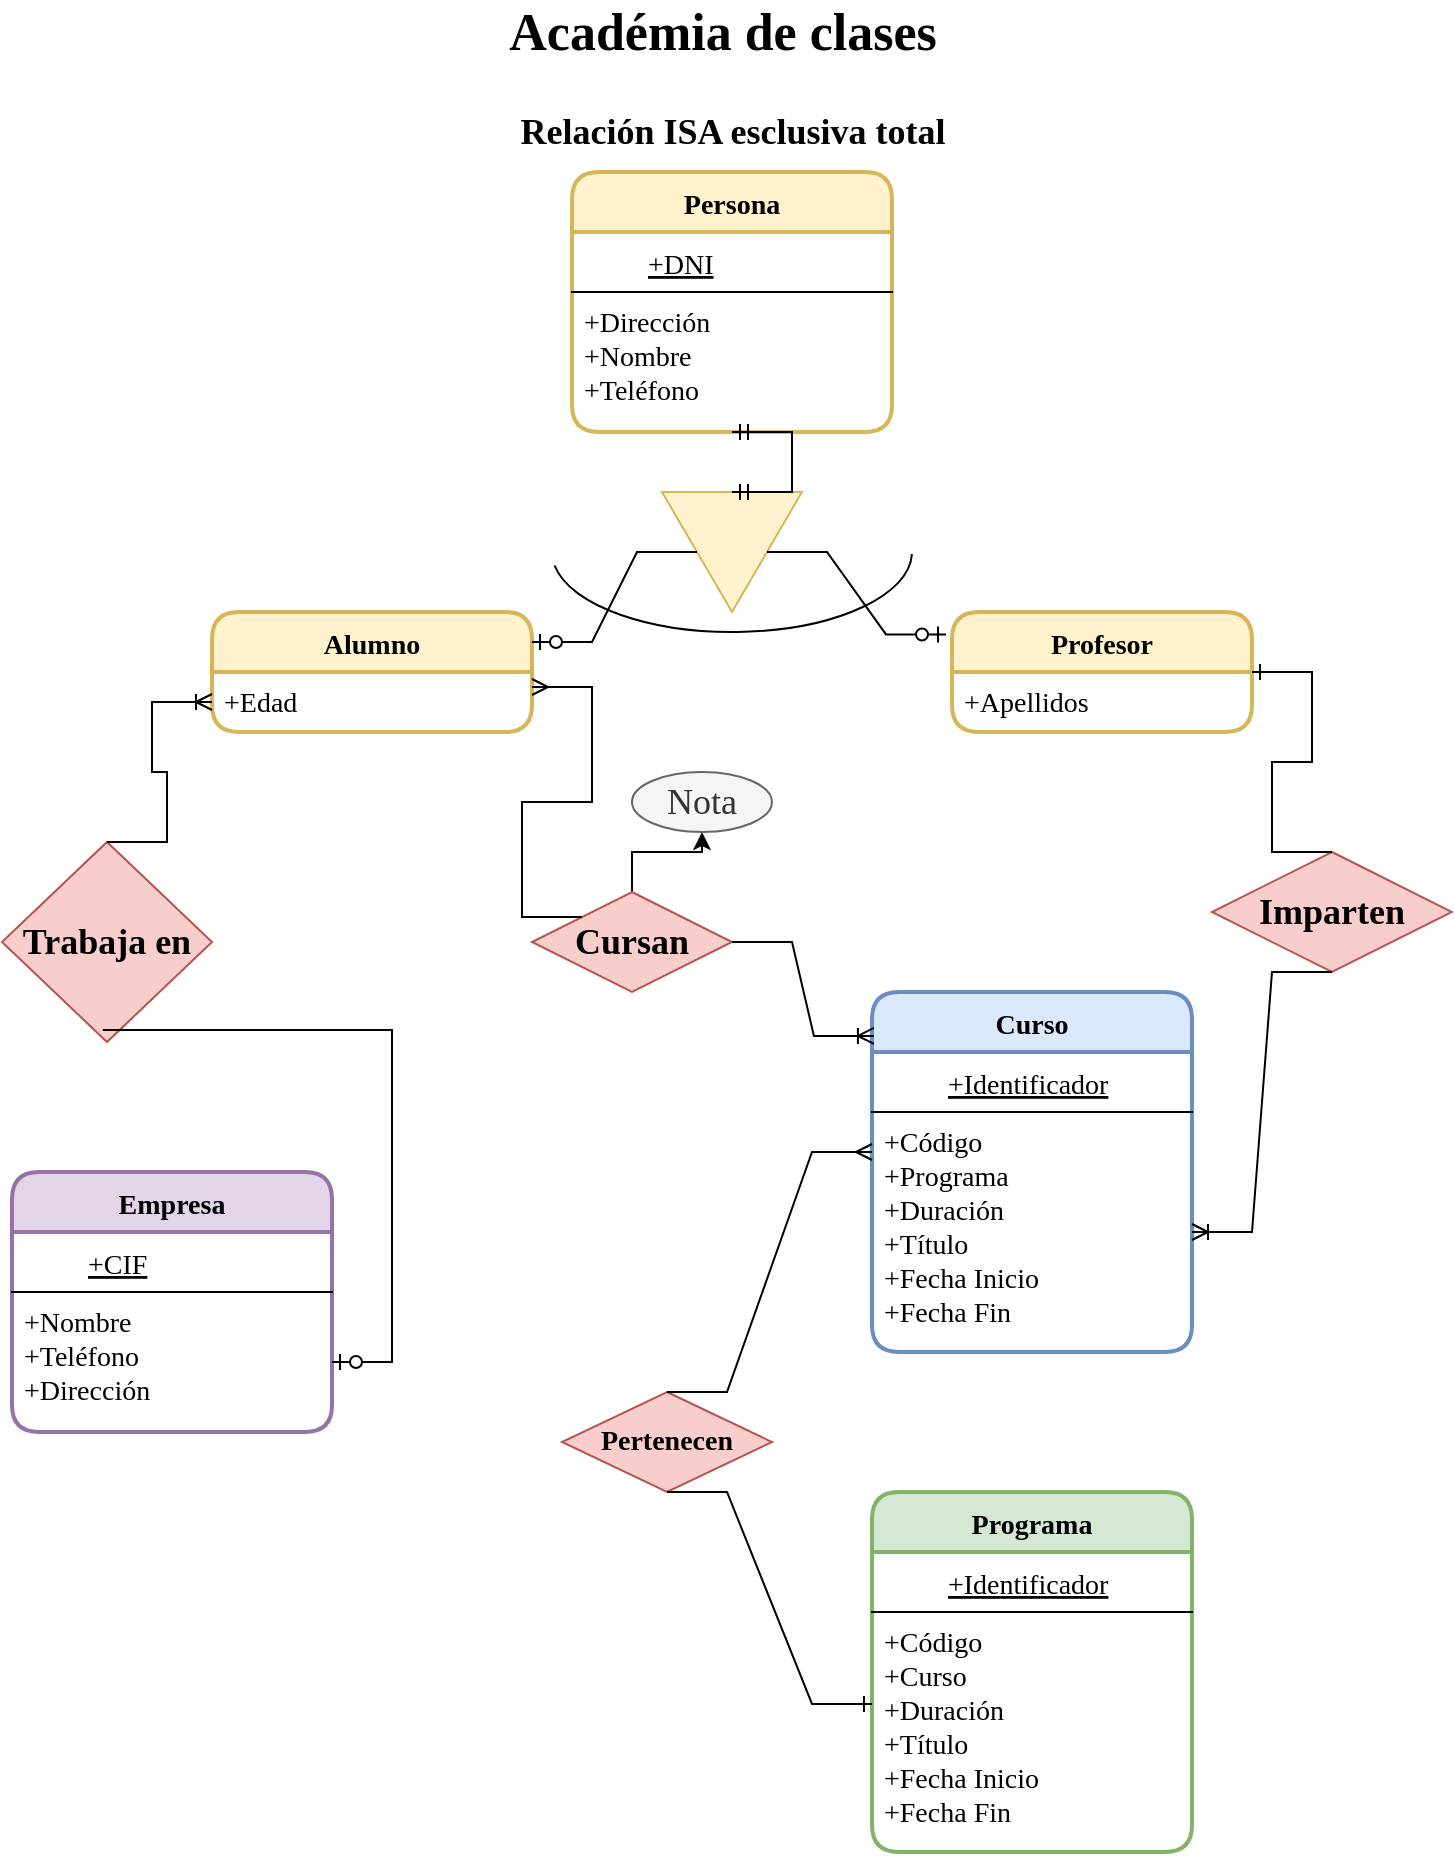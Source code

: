 <mxfile version="16.5.1" type="device"><diagram id="hk_Z6GWae7lvg4wJoycq" name="Página-1"><mxGraphModel dx="1102" dy="857" grid="1" gridSize="10" guides="1" tooltips="1" connect="1" arrows="1" fold="1" page="1" pageScale="1" pageWidth="827" pageHeight="1169" background="#FFFFFF" math="0" shadow="0"><root><mxCell id="0"/><mxCell id="1" parent="0"/><mxCell id="LjKNVnpZP6Jb5f7Sh4Gr-1" value="Empresa" style="swimlane;childLayout=stackLayout;horizontal=1;startSize=30;horizontalStack=0;rounded=1;fontSize=14;fontStyle=1;strokeWidth=2;resizeParent=0;resizeLast=1;shadow=0;dashed=0;align=center;fontFamily=Calibri;fontSource=https%3A%2F%2Ffonts.googleapis.com%2Fcss%3Ffamily%3DCalibri;fillColor=#e1d5e7;strokeColor=#9673a6;" vertex="1" parent="1"><mxGeometry x="30" y="620" width="160" height="130" as="geometry"/></mxCell><mxCell id="LjKNVnpZP6Jb5f7Sh4Gr-26" value="" style="shape=table;startSize=0;container=1;collapsible=1;childLayout=tableLayout;fixedRows=1;rowLines=0;fontStyle=0;align=center;resizeLast=1;strokeColor=none;fillColor=none;collapsible=0;fontFamily=Calibri;fontSource=https%3A%2F%2Ffonts.googleapis.com%2Fcss%3Ffamily%3DCalibri;fontSize=14;html=0;" vertex="1" parent="LjKNVnpZP6Jb5f7Sh4Gr-1"><mxGeometry y="30" width="160" height="30" as="geometry"/></mxCell><mxCell id="LjKNVnpZP6Jb5f7Sh4Gr-27" value="" style="shape=tableRow;horizontal=0;startSize=0;swimlaneHead=0;swimlaneBody=0;fillColor=none;collapsible=0;dropTarget=0;points=[[0,0.5],[1,0.5]];portConstraint=eastwest;top=0;left=0;right=0;bottom=1;fontFamily=Calibri;fontSource=https%3A%2F%2Ffonts.googleapis.com%2Fcss%3Ffamily%3DCalibri;fontSize=14;html=0;" vertex="1" parent="LjKNVnpZP6Jb5f7Sh4Gr-26"><mxGeometry width="160" height="30" as="geometry"/></mxCell><mxCell id="LjKNVnpZP6Jb5f7Sh4Gr-28" value="" style="shape=partialRectangle;connectable=0;fillColor=none;top=0;left=0;bottom=0;right=0;fontStyle=1;overflow=hidden;fontFamily=Calibri;fontSource=https%3A%2F%2Ffonts.googleapis.com%2Fcss%3Ffamily%3DCalibri;fontSize=14;html=0;" vertex="1" parent="LjKNVnpZP6Jb5f7Sh4Gr-27"><mxGeometry width="30" height="30" as="geometry"><mxRectangle width="30" height="30" as="alternateBounds"/></mxGeometry></mxCell><mxCell id="LjKNVnpZP6Jb5f7Sh4Gr-29" value="+CIF" style="shape=partialRectangle;connectable=0;fillColor=none;top=0;left=0;bottom=0;right=0;align=left;spacingLeft=6;fontStyle=4;overflow=hidden;fontFamily=Calibri;fontSource=https%3A%2F%2Ffonts.googleapis.com%2Fcss%3Ffamily%3DCalibri;fontSize=14;html=0;" vertex="1" parent="LjKNVnpZP6Jb5f7Sh4Gr-27"><mxGeometry x="30" width="130" height="30" as="geometry"><mxRectangle width="130" height="30" as="alternateBounds"/></mxGeometry></mxCell><mxCell id="LjKNVnpZP6Jb5f7Sh4Gr-2" value="+Nombre&#10;+Teléfono&#10;+Dirección&#10;" style="align=left;strokeColor=none;fillColor=none;spacingLeft=4;fontSize=14;verticalAlign=top;resizable=0;rotatable=0;part=1;fontFamily=Calibri;fontSource=https%3A%2F%2Ffonts.googleapis.com%2Fcss%3Ffamily%3DCalibri;" vertex="1" parent="LjKNVnpZP6Jb5f7Sh4Gr-1"><mxGeometry y="60" width="160" height="70" as="geometry"/></mxCell><mxCell id="LjKNVnpZP6Jb5f7Sh4Gr-5" value="Alumno" style="swimlane;childLayout=stackLayout;horizontal=1;startSize=30;horizontalStack=0;rounded=1;fontSize=14;fontStyle=1;strokeWidth=2;resizeParent=0;resizeLast=1;shadow=0;dashed=0;align=center;fontFamily=Calibri;fontSource=https%3A%2F%2Ffonts.googleapis.com%2Fcss%3Ffamily%3DCalibri;fillColor=#fff2cc;strokeColor=#d6b656;" vertex="1" parent="1"><mxGeometry x="130" y="340" width="160" height="60" as="geometry"/></mxCell><mxCell id="LjKNVnpZP6Jb5f7Sh4Gr-6" value="+Edad&#10;" style="align=left;strokeColor=none;fillColor=none;spacingLeft=4;fontSize=14;verticalAlign=top;resizable=0;rotatable=0;part=1;fontFamily=Calibri;fontSource=https%3A%2F%2Ffonts.googleapis.com%2Fcss%3Ffamily%3DCalibri;" vertex="1" parent="LjKNVnpZP6Jb5f7Sh4Gr-5"><mxGeometry y="30" width="160" height="30" as="geometry"/></mxCell><mxCell id="LjKNVnpZP6Jb5f7Sh4Gr-9" value="Curso" style="swimlane;childLayout=stackLayout;horizontal=1;startSize=30;horizontalStack=0;rounded=1;fontSize=14;fontStyle=1;strokeWidth=2;resizeParent=0;resizeLast=1;shadow=0;dashed=0;align=center;fontFamily=Calibri;fontSource=https%3A%2F%2Ffonts.googleapis.com%2Fcss%3Ffamily%3DCalibri;fillColor=#dae8fc;strokeColor=#6c8ebf;" vertex="1" parent="1"><mxGeometry x="460" y="530" width="160" height="180" as="geometry"/></mxCell><mxCell id="LjKNVnpZP6Jb5f7Sh4Gr-14" value="" style="shape=table;startSize=0;container=1;collapsible=1;childLayout=tableLayout;fixedRows=1;rowLines=0;fontStyle=0;align=center;resizeLast=1;strokeColor=none;fillColor=none;collapsible=0;fontFamily=Calibri;fontSource=https%3A%2F%2Ffonts.googleapis.com%2Fcss%3Ffamily%3DCalibri;fontSize=14;html=0;" vertex="1" parent="LjKNVnpZP6Jb5f7Sh4Gr-9"><mxGeometry y="30" width="160" height="30" as="geometry"/></mxCell><mxCell id="LjKNVnpZP6Jb5f7Sh4Gr-15" value="" style="shape=tableRow;horizontal=0;startSize=0;swimlaneHead=0;swimlaneBody=0;fillColor=none;collapsible=0;dropTarget=0;points=[[0,0.5],[1,0.5]];portConstraint=eastwest;top=0;left=0;right=0;bottom=1;fontFamily=Calibri;fontSource=https%3A%2F%2Ffonts.googleapis.com%2Fcss%3Ffamily%3DCalibri;fontSize=14;html=0;" vertex="1" parent="LjKNVnpZP6Jb5f7Sh4Gr-14"><mxGeometry width="160" height="30" as="geometry"/></mxCell><mxCell id="LjKNVnpZP6Jb5f7Sh4Gr-16" value="" style="shape=partialRectangle;connectable=0;fillColor=none;top=0;left=0;bottom=0;right=0;fontStyle=1;overflow=hidden;fontFamily=Calibri;fontSource=https%3A%2F%2Ffonts.googleapis.com%2Fcss%3Ffamily%3DCalibri;fontSize=14;html=0;" vertex="1" parent="LjKNVnpZP6Jb5f7Sh4Gr-15"><mxGeometry width="30" height="30" as="geometry"><mxRectangle width="30" height="30" as="alternateBounds"/></mxGeometry></mxCell><mxCell id="LjKNVnpZP6Jb5f7Sh4Gr-17" value="+Identificador" style="shape=partialRectangle;connectable=0;fillColor=none;top=0;left=0;bottom=0;right=0;align=left;spacingLeft=6;fontStyle=4;overflow=hidden;fontFamily=Calibri;fontSource=https%3A%2F%2Ffonts.googleapis.com%2Fcss%3Ffamily%3DCalibri;fontSize=14;html=0;" vertex="1" parent="LjKNVnpZP6Jb5f7Sh4Gr-15"><mxGeometry x="30" width="130" height="30" as="geometry"><mxRectangle width="130" height="30" as="alternateBounds"/></mxGeometry></mxCell><mxCell id="LjKNVnpZP6Jb5f7Sh4Gr-10" value="+Código&#10;+Programa&#10;+Duración&#10;+Título&#10;+Fecha Inicio&#10;+Fecha Fin&#10;" style="align=left;strokeColor=none;fillColor=none;spacingLeft=4;fontSize=14;verticalAlign=top;resizable=0;rotatable=0;part=1;fontFamily=Calibri;fontSource=https%3A%2F%2Ffonts.googleapis.com%2Fcss%3Ffamily%3DCalibri;" vertex="1" parent="LjKNVnpZP6Jb5f7Sh4Gr-9"><mxGeometry y="60" width="160" height="120" as="geometry"/></mxCell><mxCell id="LjKNVnpZP6Jb5f7Sh4Gr-11" value="Profesor" style="swimlane;childLayout=stackLayout;horizontal=1;startSize=30;horizontalStack=0;rounded=1;fontSize=14;fontStyle=1;strokeWidth=2;resizeParent=0;resizeLast=1;shadow=0;dashed=0;align=center;fontFamily=Calibri;fontSource=https%3A%2F%2Ffonts.googleapis.com%2Fcss%3Ffamily%3DCalibri;fillColor=#fff2cc;strokeColor=#d6b656;" vertex="1" parent="1"><mxGeometry x="500" y="340" width="150" height="60" as="geometry"/></mxCell><mxCell id="LjKNVnpZP6Jb5f7Sh4Gr-12" value="+Apellidos" style="align=left;strokeColor=none;fillColor=none;spacingLeft=4;fontSize=14;verticalAlign=top;resizable=0;rotatable=0;part=1;fontFamily=Calibri;fontSource=https%3A%2F%2Ffonts.googleapis.com%2Fcss%3Ffamily%3DCalibri;" vertex="1" parent="LjKNVnpZP6Jb5f7Sh4Gr-11"><mxGeometry y="30" width="150" height="30" as="geometry"/></mxCell><mxCell id="LjKNVnpZP6Jb5f7Sh4Gr-30" value="Persona" style="swimlane;childLayout=stackLayout;horizontal=1;startSize=30;horizontalStack=0;rounded=1;fontSize=14;fontStyle=1;strokeWidth=2;resizeParent=0;resizeLast=1;shadow=0;dashed=0;align=center;fontFamily=Calibri;fontSource=https%3A%2F%2Ffonts.googleapis.com%2Fcss%3Ffamily%3DCalibri;html=0;fillColor=#fff2cc;strokeColor=#d6b656;" vertex="1" parent="1"><mxGeometry x="310" y="120" width="160" height="130" as="geometry"/></mxCell><mxCell id="LjKNVnpZP6Jb5f7Sh4Gr-32" value="" style="shape=table;startSize=0;container=1;collapsible=1;childLayout=tableLayout;fixedRows=1;rowLines=0;fontStyle=0;align=center;resizeLast=1;strokeColor=none;fillColor=none;collapsible=0;fontFamily=Calibri;fontSource=https%3A%2F%2Ffonts.googleapis.com%2Fcss%3Ffamily%3DCalibri;fontSize=14;html=0;" vertex="1" parent="LjKNVnpZP6Jb5f7Sh4Gr-30"><mxGeometry y="30" width="160" height="30" as="geometry"/></mxCell><mxCell id="LjKNVnpZP6Jb5f7Sh4Gr-33" value="" style="shape=tableRow;horizontal=0;startSize=0;swimlaneHead=0;swimlaneBody=0;fillColor=none;collapsible=0;dropTarget=0;points=[[0,0.5],[1,0.5]];portConstraint=eastwest;top=0;left=0;right=0;bottom=1;fontFamily=Calibri;fontSource=https%3A%2F%2Ffonts.googleapis.com%2Fcss%3Ffamily%3DCalibri;fontSize=14;html=0;" vertex="1" parent="LjKNVnpZP6Jb5f7Sh4Gr-32"><mxGeometry width="160" height="30" as="geometry"/></mxCell><mxCell id="LjKNVnpZP6Jb5f7Sh4Gr-34" value="" style="shape=partialRectangle;connectable=0;fillColor=none;top=0;left=0;bottom=0;right=0;fontStyle=1;overflow=hidden;fontFamily=Calibri;fontSource=https%3A%2F%2Ffonts.googleapis.com%2Fcss%3Ffamily%3DCalibri;fontSize=14;html=0;" vertex="1" parent="LjKNVnpZP6Jb5f7Sh4Gr-33"><mxGeometry width="30" height="30" as="geometry"><mxRectangle width="30" height="30" as="alternateBounds"/></mxGeometry></mxCell><mxCell id="LjKNVnpZP6Jb5f7Sh4Gr-35" value="+DNI" style="shape=partialRectangle;connectable=0;fillColor=none;top=0;left=0;bottom=0;right=0;align=left;spacingLeft=6;fontStyle=4;overflow=hidden;fontFamily=Calibri;fontSource=https%3A%2F%2Ffonts.googleapis.com%2Fcss%3Ffamily%3DCalibri;fontSize=14;html=0;" vertex="1" parent="LjKNVnpZP6Jb5f7Sh4Gr-33"><mxGeometry x="30" width="130" height="30" as="geometry"><mxRectangle width="130" height="30" as="alternateBounds"/></mxGeometry></mxCell><mxCell id="LjKNVnpZP6Jb5f7Sh4Gr-31" value="+Dirección&#10;+Nombre&#10;+Teléfono&#10;" style="align=left;strokeColor=none;fillColor=none;spacingLeft=4;fontSize=14;verticalAlign=top;resizable=0;rotatable=0;part=1;fontFamily=Calibri;fontSource=https%3A%2F%2Ffonts.googleapis.com%2Fcss%3Ffamily%3DCalibri;html=0;" vertex="1" parent="LjKNVnpZP6Jb5f7Sh4Gr-30"><mxGeometry y="60" width="160" height="70" as="geometry"/></mxCell><mxCell id="LjKNVnpZP6Jb5f7Sh4Gr-41" value="" style="verticalLabelPosition=bottom;verticalAlign=top;html=1;shape=mxgraph.basic.acute_triangle;dx=0.5;fontFamily=Calibri;fontSource=https%3A%2F%2Ffonts.googleapis.com%2Fcss%3Ffamily%3DCalibri;fontSize=14;fillColor=#fff2cc;direction=west;strokeColor=#d6b656;" vertex="1" parent="1"><mxGeometry x="355" y="280" width="70" height="60" as="geometry"/></mxCell><mxCell id="LjKNVnpZP6Jb5f7Sh4Gr-42" value="" style="edgeStyle=entityRelationEdgeStyle;fontSize=12;html=1;endArrow=ERzeroToOne;endFill=1;rounded=0;fontFamily=Calibri;fontSource=https%3A%2F%2Ffonts.googleapis.com%2Fcss%3Ffamily%3DCalibri;entryX=-0.02;entryY=0.187;entryDx=0;entryDy=0;entryPerimeter=0;exitX=0;exitY=0;exitDx=17.5;exitDy=30;exitPerimeter=0;" edge="1" parent="1" source="LjKNVnpZP6Jb5f7Sh4Gr-41" target="LjKNVnpZP6Jb5f7Sh4Gr-11"><mxGeometry width="100" height="100" relative="1" as="geometry"><mxPoint x="360" y="500" as="sourcePoint"/><mxPoint x="460" y="400" as="targetPoint"/></mxGeometry></mxCell><mxCell id="LjKNVnpZP6Jb5f7Sh4Gr-46" value="" style="edgeStyle=entityRelationEdgeStyle;fontSize=12;html=1;endArrow=ERzeroToOne;endFill=1;rounded=0;fontFamily=Calibri;fontSource=https%3A%2F%2Ffonts.googleapis.com%2Fcss%3Ffamily%3DCalibri;entryX=1;entryY=0.25;entryDx=0;entryDy=0;exitX=0;exitY=0;exitDx=52.5;exitDy=30;exitPerimeter=0;" edge="1" parent="1" source="LjKNVnpZP6Jb5f7Sh4Gr-41" target="LjKNVnpZP6Jb5f7Sh4Gr-5"><mxGeometry width="100" height="100" relative="1" as="geometry"><mxPoint x="300" y="550" as="sourcePoint"/><mxPoint x="303.04" y="377.83" as="targetPoint"/></mxGeometry></mxCell><mxCell id="LjKNVnpZP6Jb5f7Sh4Gr-52" value="" style="edgeStyle=entityRelationEdgeStyle;fontSize=12;html=1;endArrow=ERmandOne;startArrow=ERmandOne;rounded=0;fontFamily=Calibri;fontSource=https%3A%2F%2Ffonts.googleapis.com%2Fcss%3Ffamily%3DCalibri;entryX=0.5;entryY=1;entryDx=0;entryDy=0;exitX=0.5;exitY=1;exitDx=0;exitDy=0;exitPerimeter=0;" edge="1" parent="1" source="LjKNVnpZP6Jb5f7Sh4Gr-41" target="LjKNVnpZP6Jb5f7Sh4Gr-31"><mxGeometry width="100" height="100" relative="1" as="geometry"><mxPoint x="360" y="500" as="sourcePoint"/><mxPoint x="460" y="400" as="targetPoint"/></mxGeometry></mxCell><mxCell id="LjKNVnpZP6Jb5f7Sh4Gr-53" value="" style="verticalLabelPosition=bottom;verticalAlign=top;html=1;shape=mxgraph.basic.arc;startAngle=0.504;endAngle=0.973;fontFamily=Calibri;fontSource=https%3A%2F%2Ffonts.googleapis.com%2Fcss%3Ffamily%3DCalibri;fontSize=14;fillColor=none;direction=north;" vertex="1" parent="1"><mxGeometry x="300" y="270" width="180" height="80" as="geometry"/></mxCell><mxCell id="LjKNVnpZP6Jb5f7Sh4Gr-54" value="&lt;font style=&quot;font-size: 18px&quot;&gt;&lt;b&gt;Relación ISA esclusiva total&lt;/b&gt;&lt;/font&gt;" style="text;html=1;align=center;verticalAlign=middle;resizable=0;points=[];autosize=1;strokeColor=none;fillColor=none;fontSize=14;fontFamily=Calibri;" vertex="1" parent="1"><mxGeometry x="285" y="90" width="210" height="20" as="geometry"/></mxCell><mxCell id="LjKNVnpZP6Jb5f7Sh4Gr-69" value="" style="edgeStyle=orthogonalEdgeStyle;rounded=0;orthogonalLoop=1;jettySize=auto;html=1;fontFamily=Calibri;fontSource=https%3A%2F%2Ffonts.googleapis.com%2Fcss%3Ffamily%3DCalibri;fontSize=18;" edge="1" parent="1" source="LjKNVnpZP6Jb5f7Sh4Gr-56" target="LjKNVnpZP6Jb5f7Sh4Gr-68"><mxGeometry relative="1" as="geometry"/></mxCell><mxCell id="LjKNVnpZP6Jb5f7Sh4Gr-56" value="&lt;b&gt;Cursan&lt;/b&gt;" style="shape=rhombus;perimeter=rhombusPerimeter;whiteSpace=wrap;html=1;align=center;fontFamily=Calibri;fontSource=https%3A%2F%2Ffonts.googleapis.com%2Fcss%3Ffamily%3DCalibri;fontSize=18;fillColor=#f8cecc;strokeColor=#b85450;" vertex="1" parent="1"><mxGeometry x="290" y="480" width="100" height="50" as="geometry"/></mxCell><mxCell id="LjKNVnpZP6Jb5f7Sh4Gr-57" value="" style="edgeStyle=entityRelationEdgeStyle;fontSize=12;html=1;endArrow=ERoneToMany;rounded=0;fontFamily=Calibri;fontSource=https%3A%2F%2Ffonts.googleapis.com%2Fcss%3Ffamily%3DCalibri;entryX=0.006;entryY=0.122;entryDx=0;entryDy=0;entryPerimeter=0;exitX=1;exitY=0.5;exitDx=0;exitDy=0;" edge="1" parent="1" source="LjKNVnpZP6Jb5f7Sh4Gr-56" target="LjKNVnpZP6Jb5f7Sh4Gr-9"><mxGeometry width="100" height="100" relative="1" as="geometry"><mxPoint x="360" y="500" as="sourcePoint"/><mxPoint x="460" y="400" as="targetPoint"/></mxGeometry></mxCell><mxCell id="LjKNVnpZP6Jb5f7Sh4Gr-65" value="" style="edgeStyle=entityRelationEdgeStyle;fontSize=12;html=1;endArrow=ERmany;rounded=0;fontFamily=Calibri;fontSource=https%3A%2F%2Ffonts.googleapis.com%2Fcss%3Ffamily%3DCalibri;exitX=0;exitY=0;exitDx=0;exitDy=0;entryX=1;entryY=0.25;entryDx=0;entryDy=0;" edge="1" parent="1" source="LjKNVnpZP6Jb5f7Sh4Gr-56" target="LjKNVnpZP6Jb5f7Sh4Gr-6"><mxGeometry width="100" height="100" relative="1" as="geometry"><mxPoint x="360" y="500" as="sourcePoint"/><mxPoint x="460" y="400" as="targetPoint"/></mxGeometry></mxCell><mxCell id="LjKNVnpZP6Jb5f7Sh4Gr-68" value="Nota" style="ellipse;whiteSpace=wrap;html=1;fontSize=18;fontFamily=Calibri;fillColor=#f5f5f5;fontSource=https%3A%2F%2Ffonts.googleapis.com%2Fcss%3Ffamily%3DCalibri;fontColor=#333333;strokeColor=#666666;" vertex="1" parent="1"><mxGeometry x="340" y="420" width="70" height="30" as="geometry"/></mxCell><mxCell id="LjKNVnpZP6Jb5f7Sh4Gr-75" value="&lt;b&gt;Trabaja en&lt;/b&gt;" style="shape=rhombus;perimeter=rhombusPerimeter;whiteSpace=wrap;html=1;align=center;fontFamily=Calibri;fontSource=https%3A%2F%2Ffonts.googleapis.com%2Fcss%3Ffamily%3DCalibri;fontSize=18;fillColor=#f8cecc;direction=south;strokeColor=#b85450;" vertex="1" parent="1"><mxGeometry x="25" y="455" width="105" height="100" as="geometry"/></mxCell><mxCell id="LjKNVnpZP6Jb5f7Sh4Gr-76" value="" style="edgeStyle=entityRelationEdgeStyle;fontSize=12;html=1;endArrow=ERzeroToOne;endFill=1;rounded=0;fontFamily=Calibri;fontSource=https%3A%2F%2Ffonts.googleapis.com%2Fcss%3Ffamily%3DCalibri;exitX=0.94;exitY=0.52;exitDx=0;exitDy=0;exitPerimeter=0;" edge="1" parent="1" source="LjKNVnpZP6Jb5f7Sh4Gr-75" target="LjKNVnpZP6Jb5f7Sh4Gr-2"><mxGeometry width="100" height="100" relative="1" as="geometry"><mxPoint x="30" y="500" as="sourcePoint"/><mxPoint x="50" y="600" as="targetPoint"/></mxGeometry></mxCell><mxCell id="LjKNVnpZP6Jb5f7Sh4Gr-78" value="" style="edgeStyle=entityRelationEdgeStyle;fontSize=12;html=1;endArrow=ERoneToMany;rounded=0;fontFamily=Calibri;fontSource=https%3A%2F%2Ffonts.googleapis.com%2Fcss%3Ffamily%3DCalibri;entryX=0;entryY=0.5;entryDx=0;entryDy=0;exitX=0;exitY=0.5;exitDx=0;exitDy=0;" edge="1" parent="1" source="LjKNVnpZP6Jb5f7Sh4Gr-75"><mxGeometry width="100" height="100" relative="1" as="geometry"><mxPoint x="360" y="500" as="sourcePoint"/><mxPoint x="130" y="385" as="targetPoint"/></mxGeometry></mxCell><mxCell id="LjKNVnpZP6Jb5f7Sh4Gr-79" value="&lt;b&gt;Imparten&lt;/b&gt;" style="shape=rhombus;perimeter=rhombusPerimeter;whiteSpace=wrap;html=1;align=center;fontFamily=Calibri;fontSource=https%3A%2F%2Ffonts.googleapis.com%2Fcss%3Ffamily%3DCalibri;fontSize=18;fillColor=#f8cecc;strokeColor=#b85450;" vertex="1" parent="1"><mxGeometry x="630" y="460" width="120" height="60" as="geometry"/></mxCell><mxCell id="LjKNVnpZP6Jb5f7Sh4Gr-80" value="" style="edgeStyle=entityRelationEdgeStyle;fontSize=12;html=1;endArrow=ERone;endFill=1;rounded=0;fontFamily=Calibri;fontSource=https%3A%2F%2Ffonts.googleapis.com%2Fcss%3Ffamily%3DCalibri;exitX=0.5;exitY=0;exitDx=0;exitDy=0;entryX=1;entryY=0;entryDx=0;entryDy=0;" edge="1" parent="1" source="LjKNVnpZP6Jb5f7Sh4Gr-79" target="LjKNVnpZP6Jb5f7Sh4Gr-12"><mxGeometry width="100" height="100" relative="1" as="geometry"><mxPoint x="630" y="800" as="sourcePoint"/><mxPoint x="550" y="470" as="targetPoint"/></mxGeometry></mxCell><mxCell id="LjKNVnpZP6Jb5f7Sh4Gr-81" value="" style="edgeStyle=entityRelationEdgeStyle;fontSize=12;html=1;endArrow=ERoneToMany;rounded=0;fontFamily=Calibri;fontSource=https%3A%2F%2Ffonts.googleapis.com%2Fcss%3Ffamily%3DCalibri;exitX=0.5;exitY=1;exitDx=0;exitDy=0;entryX=1;entryY=0.5;entryDx=0;entryDy=0;" edge="1" parent="1" source="LjKNVnpZP6Jb5f7Sh4Gr-79" target="LjKNVnpZP6Jb5f7Sh4Gr-10"><mxGeometry width="100" height="100" relative="1" as="geometry"><mxPoint x="660" y="690" as="sourcePoint"/><mxPoint x="760" y="590" as="targetPoint"/></mxGeometry></mxCell><mxCell id="LjKNVnpZP6Jb5f7Sh4Gr-82" value="Programa" style="swimlane;childLayout=stackLayout;horizontal=1;startSize=30;horizontalStack=0;rounded=1;fontSize=14;fontStyle=1;strokeWidth=2;resizeParent=0;resizeLast=1;shadow=0;dashed=0;align=center;fontFamily=Calibri;fontSource=https%3A%2F%2Ffonts.googleapis.com%2Fcss%3Ffamily%3DCalibri;fillColor=#d5e8d4;html=0;strokeColor=#82b366;" vertex="1" parent="1"><mxGeometry x="460" y="780" width="160" height="180" as="geometry"/></mxCell><mxCell id="LjKNVnpZP6Jb5f7Sh4Gr-84" value="" style="shape=table;startSize=0;container=1;collapsible=1;childLayout=tableLayout;fixedRows=1;rowLines=0;fontStyle=0;align=center;resizeLast=1;strokeColor=none;fillColor=none;collapsible=0;fontFamily=Calibri;fontSource=https%3A%2F%2Ffonts.googleapis.com%2Fcss%3Ffamily%3DCalibri;fontSize=14;html=0;" vertex="1" parent="LjKNVnpZP6Jb5f7Sh4Gr-82"><mxGeometry y="30" width="160" height="30" as="geometry"/></mxCell><mxCell id="LjKNVnpZP6Jb5f7Sh4Gr-85" value="" style="shape=tableRow;horizontal=0;startSize=0;swimlaneHead=0;swimlaneBody=0;fillColor=none;collapsible=0;dropTarget=0;points=[[0,0.5],[1,0.5]];portConstraint=eastwest;top=0;left=0;right=0;bottom=1;fontFamily=Calibri;fontSource=https%3A%2F%2Ffonts.googleapis.com%2Fcss%3Ffamily%3DCalibri;fontSize=14;html=0;" vertex="1" parent="LjKNVnpZP6Jb5f7Sh4Gr-84"><mxGeometry width="160" height="30" as="geometry"/></mxCell><mxCell id="LjKNVnpZP6Jb5f7Sh4Gr-86" value="" style="shape=partialRectangle;connectable=0;fillColor=none;top=0;left=0;bottom=0;right=0;fontStyle=1;overflow=hidden;fontFamily=Calibri;fontSource=https%3A%2F%2Ffonts.googleapis.com%2Fcss%3Ffamily%3DCalibri;fontSize=14;html=0;" vertex="1" parent="LjKNVnpZP6Jb5f7Sh4Gr-85"><mxGeometry width="30" height="30" as="geometry"><mxRectangle width="30" height="30" as="alternateBounds"/></mxGeometry></mxCell><mxCell id="LjKNVnpZP6Jb5f7Sh4Gr-87" value="+Identificador" style="shape=partialRectangle;connectable=0;fillColor=none;top=0;left=0;bottom=0;right=0;align=left;spacingLeft=6;fontStyle=4;overflow=hidden;fontFamily=Calibri;fontSource=https%3A%2F%2Ffonts.googleapis.com%2Fcss%3Ffamily%3DCalibri;fontSize=14;html=0;" vertex="1" parent="LjKNVnpZP6Jb5f7Sh4Gr-85"><mxGeometry x="30" width="130" height="30" as="geometry"><mxRectangle width="130" height="30" as="alternateBounds"/></mxGeometry></mxCell><mxCell id="LjKNVnpZP6Jb5f7Sh4Gr-83" value="+Código&#10;+Curso&#10;+Duración&#10;+Título&#10;+Fecha Inicio&#10;+Fecha Fin&#10;" style="align=left;strokeColor=none;fillColor=none;spacingLeft=4;fontSize=14;verticalAlign=top;resizable=0;rotatable=0;part=1;fontFamily=Calibri;fontSource=https%3A%2F%2Ffonts.googleapis.com%2Fcss%3Ffamily%3DCalibri;html=0;" vertex="1" parent="LjKNVnpZP6Jb5f7Sh4Gr-82"><mxGeometry y="60" width="160" height="120" as="geometry"/></mxCell><mxCell id="LjKNVnpZP6Jb5f7Sh4Gr-88" value="&lt;b&gt;Pertenecen&lt;/b&gt;" style="shape=rhombus;perimeter=rhombusPerimeter;whiteSpace=wrap;html=1;align=center;fontFamily=Calibri;fontSource=https%3A%2F%2Ffonts.googleapis.com%2Fcss%3Ffamily%3DCalibri;fontSize=14;fillColor=#f8cecc;strokeColor=#b85450;" vertex="1" parent="1"><mxGeometry x="305" y="730" width="105" height="50" as="geometry"/></mxCell><mxCell id="LjKNVnpZP6Jb5f7Sh4Gr-91" value="" style="edgeStyle=entityRelationEdgeStyle;fontSize=12;html=1;endArrow=ERmany;rounded=0;fontFamily=Calibri;fontSource=https%3A%2F%2Ffonts.googleapis.com%2Fcss%3Ffamily%3DCalibri;exitX=0.5;exitY=0;exitDx=0;exitDy=0;" edge="1" parent="1" source="LjKNVnpZP6Jb5f7Sh4Gr-88"><mxGeometry width="100" height="100" relative="1" as="geometry"><mxPoint x="360" y="710" as="sourcePoint"/><mxPoint x="460" y="610" as="targetPoint"/></mxGeometry></mxCell><mxCell id="LjKNVnpZP6Jb5f7Sh4Gr-93" value="" style="edgeStyle=entityRelationEdgeStyle;fontSize=12;html=1;endArrow=ERone;endFill=1;rounded=0;fontFamily=Calibri;fontSource=https%3A%2F%2Ffonts.googleapis.com%2Fcss%3Ffamily%3DCalibri;entryX=0;entryY=0.383;entryDx=0;entryDy=0;entryPerimeter=0;exitX=0.5;exitY=1;exitDx=0;exitDy=0;" edge="1" parent="1" source="LjKNVnpZP6Jb5f7Sh4Gr-88" target="LjKNVnpZP6Jb5f7Sh4Gr-83"><mxGeometry width="100" height="100" relative="1" as="geometry"><mxPoint x="320" y="980" as="sourcePoint"/><mxPoint x="420" y="880" as="targetPoint"/></mxGeometry></mxCell><mxCell id="LjKNVnpZP6Jb5f7Sh4Gr-94" value="&lt;font style=&quot;font-size: 26px&quot;&gt;&lt;b&gt;Académia de clases&lt;/b&gt;&lt;/font&gt;" style="text;html=1;align=center;verticalAlign=middle;resizable=0;points=[];autosize=1;strokeColor=none;fillColor=none;fontSize=14;fontFamily=Calibri;" vertex="1" parent="1"><mxGeometry x="275" y="35" width="220" height="30" as="geometry"/></mxCell></root></mxGraphModel></diagram></mxfile>